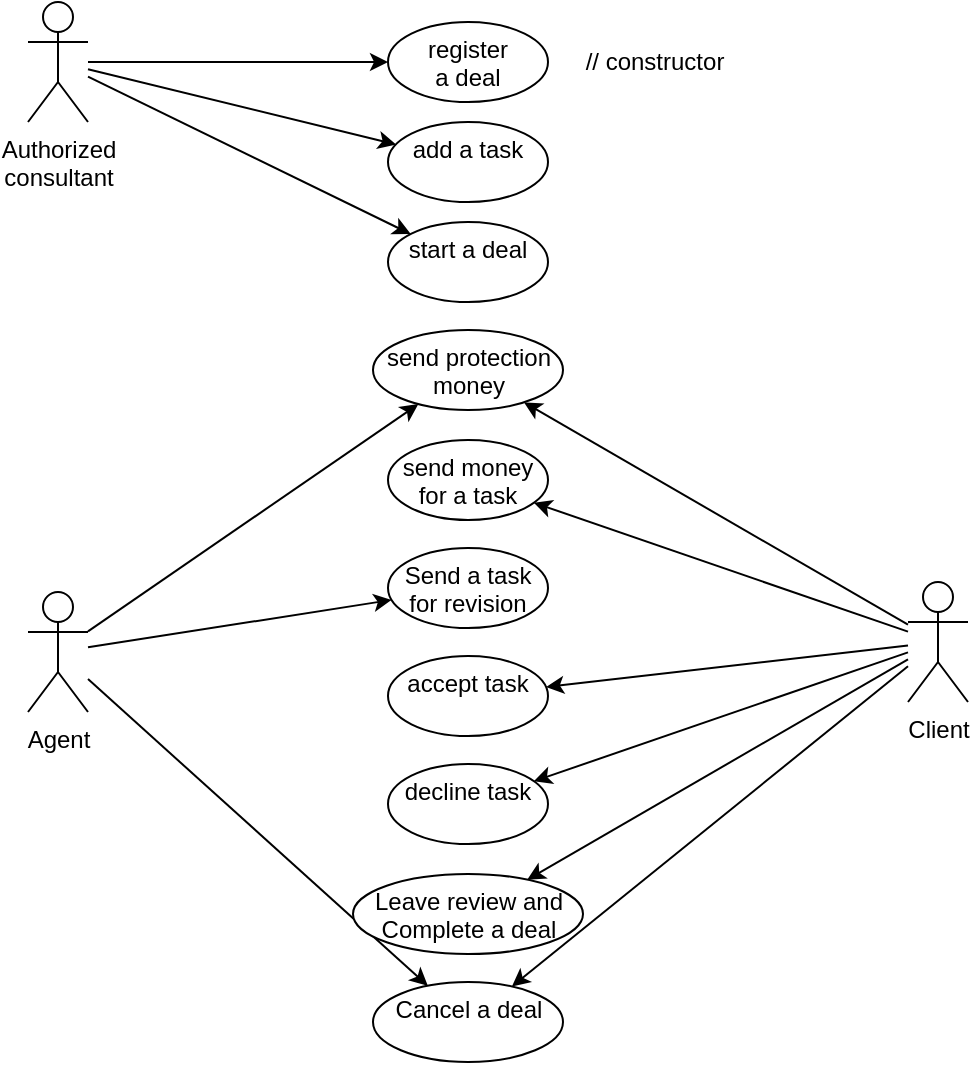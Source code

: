 <mxfile version="16.2.4" type="device" pages="3"><diagram id="fUeLELuWxL1-pu_40GVn" name="Use case diagram"><mxGraphModel dx="2769" dy="563" grid="1" gridSize="10" guides="1" tooltips="1" connect="1" arrows="1" fold="1" page="1" pageScale="1" pageWidth="850" pageHeight="1100" math="0" shadow="0"><root><mxCell id="3XWDGC8pB3pVnivB0Bzq-0"/><mxCell id="3XWDGC8pB3pVnivB0Bzq-1" parent="3XWDGC8pB3pVnivB0Bzq-0"/><mxCell id="3XWDGC8pB3pVnivB0Bzq-2" value="" style="rounded=0;orthogonalLoop=1;jettySize=auto;html=1;" parent="3XWDGC8pB3pVnivB0Bzq-1" source="3XWDGC8pB3pVnivB0Bzq-5" target="3XWDGC8pB3pVnivB0Bzq-6" edge="1"><mxGeometry relative="1" as="geometry"/></mxCell><mxCell id="3XWDGC8pB3pVnivB0Bzq-3" style="rounded=0;orthogonalLoop=1;jettySize=auto;html=1;" parent="3XWDGC8pB3pVnivB0Bzq-1" source="3XWDGC8pB3pVnivB0Bzq-5" target="3XWDGC8pB3pVnivB0Bzq-26" edge="1"><mxGeometry relative="1" as="geometry"/></mxCell><mxCell id="3XWDGC8pB3pVnivB0Bzq-4" style="edgeStyle=none;rounded=0;orthogonalLoop=1;jettySize=auto;html=1;" parent="3XWDGC8pB3pVnivB0Bzq-1" source="3XWDGC8pB3pVnivB0Bzq-5" target="3XWDGC8pB3pVnivB0Bzq-27" edge="1"><mxGeometry relative="1" as="geometry"/></mxCell><mxCell id="3XWDGC8pB3pVnivB0Bzq-5" value="Authorized&lt;br&gt;consultant" style="shape=umlActor;verticalLabelPosition=bottom;verticalAlign=top;html=1;outlineConnect=0;" parent="3XWDGC8pB3pVnivB0Bzq-1" vertex="1"><mxGeometry x="-1530" y="440" width="30" height="60" as="geometry"/></mxCell><mxCell id="3XWDGC8pB3pVnivB0Bzq-6" value="register&lt;br&gt;a deal" style="ellipse;whiteSpace=wrap;html=1;verticalAlign=top;" parent="3XWDGC8pB3pVnivB0Bzq-1" vertex="1"><mxGeometry x="-1350" y="450" width="80" height="40" as="geometry"/></mxCell><mxCell id="3XWDGC8pB3pVnivB0Bzq-7" value="" style="edgeStyle=none;rounded=0;orthogonalLoop=1;jettySize=auto;html=1;" parent="3XWDGC8pB3pVnivB0Bzq-1" source="3XWDGC8pB3pVnivB0Bzq-12" target="3XWDGC8pB3pVnivB0Bzq-19" edge="1"><mxGeometry relative="1" as="geometry"/></mxCell><mxCell id="3XWDGC8pB3pVnivB0Bzq-8" value="" style="edgeStyle=none;rounded=0;orthogonalLoop=1;jettySize=auto;html=1;" parent="3XWDGC8pB3pVnivB0Bzq-1" source="3XWDGC8pB3pVnivB0Bzq-12" target="3XWDGC8pB3pVnivB0Bzq-20" edge="1"><mxGeometry relative="1" as="geometry"/></mxCell><mxCell id="3XWDGC8pB3pVnivB0Bzq-9" style="edgeStyle=none;rounded=0;orthogonalLoop=1;jettySize=auto;html=1;" parent="3XWDGC8pB3pVnivB0Bzq-1" source="3XWDGC8pB3pVnivB0Bzq-12" target="3XWDGC8pB3pVnivB0Bzq-23" edge="1"><mxGeometry relative="1" as="geometry"/></mxCell><mxCell id="3XWDGC8pB3pVnivB0Bzq-10" style="edgeStyle=none;rounded=0;orthogonalLoop=1;jettySize=auto;html=1;" parent="3XWDGC8pB3pVnivB0Bzq-1" source="3XWDGC8pB3pVnivB0Bzq-12" target="3XWDGC8pB3pVnivB0Bzq-24" edge="1"><mxGeometry relative="1" as="geometry"/></mxCell><mxCell id="3XWDGC8pB3pVnivB0Bzq-11" style="edgeStyle=none;rounded=0;orthogonalLoop=1;jettySize=auto;html=1;" parent="3XWDGC8pB3pVnivB0Bzq-1" source="3XWDGC8pB3pVnivB0Bzq-12" target="3XWDGC8pB3pVnivB0Bzq-25" edge="1"><mxGeometry relative="1" as="geometry"/></mxCell><mxCell id="3XWDGC8pB3pVnivB0Bzq-12" value="Client" style="shape=umlActor;verticalLabelPosition=bottom;verticalAlign=top;html=1;outlineConnect=0;" parent="3XWDGC8pB3pVnivB0Bzq-1" vertex="1"><mxGeometry x="-1090" y="730" width="30" height="60" as="geometry"/></mxCell><mxCell id="3XWDGC8pB3pVnivB0Bzq-13" value="" style="edgeStyle=none;rounded=0;orthogonalLoop=1;jettySize=auto;html=1;" parent="3XWDGC8pB3pVnivB0Bzq-1" source="3XWDGC8pB3pVnivB0Bzq-15" target="3XWDGC8pB3pVnivB0Bzq-22" edge="1"><mxGeometry relative="1" as="geometry"/></mxCell><mxCell id="3XWDGC8pB3pVnivB0Bzq-14" style="edgeStyle=none;rounded=0;orthogonalLoop=1;jettySize=auto;html=1;" parent="3XWDGC8pB3pVnivB0Bzq-1" source="3XWDGC8pB3pVnivB0Bzq-15" target="3XWDGC8pB3pVnivB0Bzq-25" edge="1"><mxGeometry relative="1" as="geometry"/></mxCell><mxCell id="3XWDGC8pB3pVnivB0Bzq-15" value="Agent" style="shape=umlActor;verticalLabelPosition=bottom;verticalAlign=top;html=1;outlineConnect=0;" parent="3XWDGC8pB3pVnivB0Bzq-1" vertex="1"><mxGeometry x="-1530" y="735" width="30" height="60" as="geometry"/></mxCell><mxCell id="3XWDGC8pB3pVnivB0Bzq-16" value="" style="rounded=0;orthogonalLoop=1;jettySize=auto;html=1;" parent="3XWDGC8pB3pVnivB0Bzq-1" source="3XWDGC8pB3pVnivB0Bzq-12" target="3XWDGC8pB3pVnivB0Bzq-17" edge="1"><mxGeometry relative="1" as="geometry"><mxPoint x="-1030.0" y="685" as="sourcePoint"/></mxGeometry></mxCell><mxCell id="3XWDGC8pB3pVnivB0Bzq-17" value="send protection money" style="ellipse;whiteSpace=wrap;html=1;verticalAlign=top;" parent="3XWDGC8pB3pVnivB0Bzq-1" vertex="1"><mxGeometry x="-1357.5" y="604" width="95" height="40" as="geometry"/></mxCell><mxCell id="3XWDGC8pB3pVnivB0Bzq-18" value="" style="rounded=0;orthogonalLoop=1;jettySize=auto;html=1;" parent="3XWDGC8pB3pVnivB0Bzq-1" source="3XWDGC8pB3pVnivB0Bzq-15" target="3XWDGC8pB3pVnivB0Bzq-17" edge="1"><mxGeometry relative="1" as="geometry"><mxPoint x="-1480.0" y="660" as="sourcePoint"/></mxGeometry></mxCell><mxCell id="3XWDGC8pB3pVnivB0Bzq-19" value="send money&lt;br&gt;for a task" style="ellipse;whiteSpace=wrap;html=1;verticalAlign=top;" parent="3XWDGC8pB3pVnivB0Bzq-1" vertex="1"><mxGeometry x="-1350" y="659" width="80" height="40" as="geometry"/></mxCell><mxCell id="3XWDGC8pB3pVnivB0Bzq-20" value="accept task" style="ellipse;whiteSpace=wrap;html=1;verticalAlign=top;" parent="3XWDGC8pB3pVnivB0Bzq-1" vertex="1"><mxGeometry x="-1350" y="767" width="80" height="40" as="geometry"/></mxCell><mxCell id="3XWDGC8pB3pVnivB0Bzq-21" style="edgeStyle=none;rounded=0;orthogonalLoop=1;jettySize=auto;html=1;exitX=0.5;exitY=1;exitDx=0;exitDy=0;" parent="3XWDGC8pB3pVnivB0Bzq-1" source="3XWDGC8pB3pVnivB0Bzq-17" target="3XWDGC8pB3pVnivB0Bzq-17" edge="1"><mxGeometry relative="1" as="geometry"/></mxCell><mxCell id="3XWDGC8pB3pVnivB0Bzq-22" value="Send a task&lt;br&gt;for revision" style="ellipse;whiteSpace=wrap;html=1;verticalAlign=top;" parent="3XWDGC8pB3pVnivB0Bzq-1" vertex="1"><mxGeometry x="-1350" y="713" width="80" height="40" as="geometry"/></mxCell><mxCell id="3XWDGC8pB3pVnivB0Bzq-23" value="decline task" style="ellipse;whiteSpace=wrap;html=1;verticalAlign=top;" parent="3XWDGC8pB3pVnivB0Bzq-1" vertex="1"><mxGeometry x="-1350" y="821" width="80" height="40" as="geometry"/></mxCell><mxCell id="3XWDGC8pB3pVnivB0Bzq-24" value="Leave review and&lt;br&gt;Complete a deal" style="ellipse;whiteSpace=wrap;html=1;verticalAlign=top;" parent="3XWDGC8pB3pVnivB0Bzq-1" vertex="1"><mxGeometry x="-1367.5" y="876" width="115" height="40" as="geometry"/></mxCell><mxCell id="3XWDGC8pB3pVnivB0Bzq-25" value="Cancel a deal" style="ellipse;whiteSpace=wrap;html=1;verticalAlign=top;" parent="3XWDGC8pB3pVnivB0Bzq-1" vertex="1"><mxGeometry x="-1357.5" y="930" width="95" height="40" as="geometry"/></mxCell><mxCell id="3XWDGC8pB3pVnivB0Bzq-26" value="add a task" style="ellipse;whiteSpace=wrap;html=1;verticalAlign=top;" parent="3XWDGC8pB3pVnivB0Bzq-1" vertex="1"><mxGeometry x="-1350" y="500" width="80" height="40" as="geometry"/></mxCell><mxCell id="3XWDGC8pB3pVnivB0Bzq-27" value="start a deal" style="ellipse;whiteSpace=wrap;html=1;verticalAlign=top;" parent="3XWDGC8pB3pVnivB0Bzq-1" vertex="1"><mxGeometry x="-1350" y="550" width="80" height="40" as="geometry"/></mxCell><mxCell id="3XWDGC8pB3pVnivB0Bzq-28" value="// constructor" style="text;html=1;align=center;verticalAlign=middle;resizable=0;points=[];autosize=1;strokeColor=none;fillColor=none;" parent="3XWDGC8pB3pVnivB0Bzq-1" vertex="1"><mxGeometry x="-1262.5" y="460" width="90" height="20" as="geometry"/></mxCell></root></mxGraphModel></diagram><diagram id="8MHeecD9x89Jdnc3CcGZ" name="State diagram"><mxGraphModel dx="2992" dy="-419" grid="1" gridSize="10" guides="1" tooltips="1" connect="1" arrows="1" fold="1" page="1" pageScale="1" pageWidth="850" pageHeight="1100" math="0" shadow="0"><root><mxCell id="NemsDvzS5bpd90nQiyw4-0"/><mxCell id="NemsDvzS5bpd90nQiyw4-1" parent="NemsDvzS5bpd90nQiyw4-0"/><mxCell id="NemsDvzS5bpd90nQiyw4-2" value="" style="edgeStyle=none;rounded=0;orthogonalLoop=1;jettySize=auto;html=1;" parent="NemsDvzS5bpd90nQiyw4-1" source="NemsDvzS5bpd90nQiyw4-4" target="NemsDvzS5bpd90nQiyw4-12" edge="1"><mxGeometry relative="1" as="geometry"><mxPoint x="-1237.5" y="1490" as="targetPoint"/></mxGeometry></mxCell><mxCell id="NemsDvzS5bpd90nQiyw4-3" value="[parties are ready]" style="edgeLabel;html=1;align=center;verticalAlign=middle;resizable=0;points=[];" parent="NemsDvzS5bpd90nQiyw4-2" vertex="1" connectable="0"><mxGeometry x="-0.278" y="1" relative="1" as="geometry"><mxPoint as="offset"/></mxGeometry></mxCell><mxCell id="NemsDvzS5bpd90nQiyw4-4" value="accepting protection money from agent" style="ellipse;whiteSpace=wrap;html=1;verticalAlign=top;" parent="NemsDvzS5bpd90nQiyw4-1" vertex="1"><mxGeometry x="-1302.5" y="1410" width="130" height="40" as="geometry"/></mxCell><mxCell id="NemsDvzS5bpd90nQiyw4-6" value="task in progress" style="ellipse;whiteSpace=wrap;html=1;verticalAlign=top;" parent="NemsDvzS5bpd90nQiyw4-1" vertex="1"><mxGeometry x="-1237.5" y="1589" width="130" height="40" as="geometry"/></mxCell><mxCell id="NemsDvzS5bpd90nQiyw4-7" value="[rejected]" style="edgeStyle=orthogonalEdgeStyle;rounded=0;orthogonalLoop=1;jettySize=auto;html=1;curved=1;" parent="NemsDvzS5bpd90nQiyw4-1" source="NemsDvzS5bpd90nQiyw4-9" target="NemsDvzS5bpd90nQiyw4-6" edge="1"><mxGeometry relative="1" as="geometry"><Array as="points"><mxPoint x="-1222.5" y="1650"/><mxPoint x="-1222.5" y="1650"/></Array></mxGeometry></mxCell><mxCell id="NemsDvzS5bpd90nQiyw4-8" value="[last task accepted]" style="edgeStyle=orthogonalEdgeStyle;curved=1;rounded=0;orthogonalLoop=1;jettySize=auto;html=1;startArrow=none;startFill=0;endArrow=classic;endFill=1;exitX=0;exitY=1;exitDx=0;exitDy=0;" parent="NemsDvzS5bpd90nQiyw4-1" source="NemsDvzS5bpd90nQiyw4-9" target="NemsDvzS5bpd90nQiyw4-15" edge="1"><mxGeometry relative="1" as="geometry"><Array as="points"><mxPoint x="-1283" y="1780"/><mxPoint x="-1283" y="1780"/></Array><mxPoint x="-1282.514" y="1769.428" as="sourcePoint"/></mxGeometry></mxCell><mxCell id="NemsDvzS5bpd90nQiyw4-9" value="task evaluation" style="ellipse;whiteSpace=wrap;html=1;verticalAlign=top;" parent="NemsDvzS5bpd90nQiyw4-1" vertex="1"><mxGeometry x="-1302.5" y="1675" width="130" height="40" as="geometry"/></mxCell><mxCell id="NemsDvzS5bpd90nQiyw4-10" value="[done]" style="edgeStyle=orthogonalEdgeStyle;rounded=0;orthogonalLoop=1;jettySize=auto;html=1;curved=1;endArrow=none;endFill=0;startArrow=classic;startFill=1;" parent="NemsDvzS5bpd90nQiyw4-1" source="NemsDvzS5bpd90nQiyw4-9" target="NemsDvzS5bpd90nQiyw4-6" edge="1"><mxGeometry relative="1" as="geometry"><mxPoint x="-1277.5" y="1658.235" as="sourcePoint"/><mxPoint x="-1277.5" y="1619.765" as="targetPoint"/><Array as="points"><mxPoint x="-1182.5" y="1660"/><mxPoint x="-1182.5" y="1660"/></Array></mxGeometry></mxCell><mxCell id="NemsDvzS5bpd90nQiyw4-11" value="[money received]" style="edgeStyle=orthogonalEdgeStyle;curved=1;rounded=0;orthogonalLoop=1;jettySize=auto;html=1;startArrow=none;startFill=0;endArrow=classic;endFill=1;exitX=1;exitY=1;exitDx=0;exitDy=0;entryX=0.354;entryY=0.036;entryDx=0;entryDy=0;entryPerimeter=0;" parent="NemsDvzS5bpd90nQiyw4-1" source="NemsDvzS5bpd90nQiyw4-12" target="NemsDvzS5bpd90nQiyw4-6" edge="1"><mxGeometry relative="1" as="geometry"/></mxCell><mxCell id="NemsDvzS5bpd90nQiyw4-12" value="awaiting task&lt;br&gt;money" style="ellipse;whiteSpace=wrap;html=1;verticalAlign=top;" parent="NemsDvzS5bpd90nQiyw4-1" vertex="1"><mxGeometry x="-1302.5" y="1499" width="130" height="40" as="geometry"/></mxCell><mxCell id="NemsDvzS5bpd90nQiyw4-13" value="[task accepted,&lt;br&gt;more tasks left&lt;br&gt;in todo]" style="edgeStyle=orthogonalEdgeStyle;rounded=0;orthogonalLoop=1;jettySize=auto;html=1;curved=1;" parent="NemsDvzS5bpd90nQiyw4-1" source="NemsDvzS5bpd90nQiyw4-9" target="NemsDvzS5bpd90nQiyw4-12" edge="1"><mxGeometry relative="1" as="geometry"><mxPoint x="-1217.5" y="1654.97" as="sourcePoint"/><mxPoint x="-1217.5" y="1614.432" as="targetPoint"/><Array as="points"><mxPoint x="-1282.5" y="1610"/><mxPoint x="-1282.5" y="1610"/></Array></mxGeometry></mxCell><mxCell id="NemsDvzS5bpd90nQiyw4-14" value="[close the deal]" style="edgeStyle=orthogonalEdgeStyle;curved=1;rounded=0;orthogonalLoop=1;jettySize=auto;html=1;startArrow=none;startFill=0;endArrow=classic;endFill=1;" parent="NemsDvzS5bpd90nQiyw4-1" source="NemsDvzS5bpd90nQiyw4-15" target="NemsDvzS5bpd90nQiyw4-16" edge="1"><mxGeometry relative="1" as="geometry"><Array as="points"><mxPoint x="-1282.5" y="1900"/><mxPoint x="-1282.5" y="1900"/></Array></mxGeometry></mxCell><mxCell id="NemsDvzS5bpd90nQiyw4-15" value="protection money&lt;br&gt;back" style="ellipse;whiteSpace=wrap;html=1;verticalAlign=top;" parent="NemsDvzS5bpd90nQiyw4-1" vertex="1"><mxGeometry x="-1382.5" y="1820" width="130" height="40" as="geometry"/></mxCell><mxCell id="NemsDvzS5bpd90nQiyw4-16" value="reviews and&lt;br&gt;ratings" style="ellipse;whiteSpace=wrap;html=1;verticalAlign=top;" parent="NemsDvzS5bpd90nQiyw4-1" vertex="1"><mxGeometry x="-1302.5" y="1906" width="130" height="40" as="geometry"/></mxCell><mxCell id="NemsDvzS5bpd90nQiyw4-17" value="[close the deal]" style="edgeStyle=orthogonalEdgeStyle;curved=1;rounded=0;orthogonalLoop=1;jettySize=auto;html=1;startArrow=none;startFill=0;endArrow=classic;endFill=1;" parent="NemsDvzS5bpd90nQiyw4-1" source="NemsDvzS5bpd90nQiyw4-18" target="NemsDvzS5bpd90nQiyw4-16" edge="1"><mxGeometry relative="1" as="geometry"><Array as="points"><mxPoint x="-1182.5" y="1900"/><mxPoint x="-1182.5" y="1900"/></Array></mxGeometry></mxCell><mxCell id="NemsDvzS5bpd90nQiyw4-18" value="compensation to&lt;br&gt;another party" style="ellipse;whiteSpace=wrap;html=1;verticalAlign=top;dashed=1;" parent="NemsDvzS5bpd90nQiyw4-1" vertex="1"><mxGeometry x="-1222.5" y="1820" width="130" height="40" as="geometry"/></mxCell><mxCell id="NemsDvzS5bpd90nQiyw4-19" value="[client is ready]" style="edgeStyle=orthogonalEdgeStyle;rounded=0;orthogonalLoop=1;jettySize=auto;html=1;" parent="NemsDvzS5bpd90nQiyw4-1" source="NemsDvzS5bpd90nQiyw4-20" target="NemsDvzS5bpd90nQiyw4-4" edge="1"><mxGeometry relative="1" as="geometry"/></mxCell><mxCell id="NemsDvzS5bpd90nQiyw4-20" value="accepting protection money from client" style="ellipse;whiteSpace=wrap;html=1;verticalAlign=top;" parent="NemsDvzS5bpd90nQiyw4-1" vertex="1"><mxGeometry x="-1302.5" y="1315" width="130" height="40" as="geometry"/></mxCell><mxCell id="NemsDvzS5bpd90nQiyw4-21" value="[tasks are defined]" style="edgeStyle=orthogonalEdgeStyle;rounded=0;orthogonalLoop=1;jettySize=auto;html=1;" parent="NemsDvzS5bpd90nQiyw4-1" source="NemsDvzS5bpd90nQiyw4-22" target="NemsDvzS5bpd90nQiyw4-20" edge="1"><mxGeometry relative="1" as="geometry"/></mxCell><mxCell id="NemsDvzS5bpd90nQiyw4-22" value="initialization" style="ellipse;whiteSpace=wrap;html=1;verticalAlign=top;" parent="NemsDvzS5bpd90nQiyw4-1" vertex="1"><mxGeometry x="-1302.5" y="1220" width="130" height="40" as="geometry"/></mxCell><mxCell id="NemsDvzS5bpd90nQiyw4-23" style="rounded=0;orthogonalLoop=1;jettySize=auto;html=1;endArrow=oval;endFill=0;" parent="NemsDvzS5bpd90nQiyw4-1" source="NemsDvzS5bpd90nQiyw4-24" target="NemsDvzS5bpd90nQiyw4-15" edge="1"><mxGeometry relative="1" as="geometry"/></mxCell><mxCell id="NemsDvzS5bpd90nQiyw4-24" value="Transitional state.&lt;br&gt;Serves as a guard to make sure protection money gets returned only at that state." style="shape=note;whiteSpace=wrap;html=1;backgroundOutline=1;darkOpacity=0.05;dashed=1;size=22;" parent="NemsDvzS5bpd90nQiyw4-1" vertex="1"><mxGeometry x="-1510" y="1730" width="150" height="75" as="geometry"/></mxCell><mxCell id="NemsDvzS5bpd90nQiyw4-25" value="[deal got&lt;br&gt;cancelled]" style="edgeStyle=orthogonalEdgeStyle;rounded=0;orthogonalLoop=1;jettySize=auto;html=1;curved=1;endArrow=none;endFill=0;startArrow=classic;startFill=1;exitX=0.692;exitY=0;exitDx=0;exitDy=0;exitPerimeter=0;" parent="NemsDvzS5bpd90nQiyw4-1" edge="1"><mxGeometry relative="1" as="geometry"><mxPoint x="-1130.54" y="1740" as="sourcePoint"/><mxPoint x="-1130" y="1624.643" as="targetPoint"/><Array as="points"><mxPoint x="-1130" y="1685"/><mxPoint x="-1130" y="1685"/></Array></mxGeometry></mxCell><mxCell id="NemsDvzS5bpd90nQiyw4-26" value="States are not part of contract states, shown for better understanding of contract processes." style="shape=note;whiteSpace=wrap;html=1;backgroundOutline=1;darkOpacity=0.05;dashed=1;size=11;" parent="NemsDvzS5bpd90nQiyw4-1" vertex="1"><mxGeometry x="-1060" y="1760" width="170" height="76" as="geometry"/></mxCell><mxCell id="NemsDvzS5bpd90nQiyw4-27" style="rounded=0;orthogonalLoop=1;jettySize=auto;html=1;endArrow=oval;endFill=0;" parent="NemsDvzS5bpd90nQiyw4-1" source="NemsDvzS5bpd90nQiyw4-26" target="NemsDvzS5bpd90nQiyw4-18" edge="1"><mxGeometry relative="1" as="geometry"><mxPoint x="-842.495" y="1822.15" as="targetPoint"/></mxGeometry></mxCell><mxCell id="c865uGXwwWsrBBgPzBw1-1" style="edgeStyle=orthogonalEdgeStyle;rounded=0;orthogonalLoop=1;jettySize=auto;html=1;" parent="NemsDvzS5bpd90nQiyw4-1" edge="1"><mxGeometry relative="1" as="geometry"><mxPoint x="-1130" y="1778.122" as="sourcePoint"/><mxPoint x="-1130" y="1821.878" as="targetPoint"/><Array as="points"><mxPoint x="-1130" y="1800"/><mxPoint x="-1130" y="1800"/></Array></mxGeometry></mxCell><mxCell id="c865uGXwwWsrBBgPzBw1-0" value="task money back&lt;br&gt;to client" style="ellipse;whiteSpace=wrap;html=1;verticalAlign=top;dashed=1;" parent="NemsDvzS5bpd90nQiyw4-1" vertex="1"><mxGeometry x="-1222.5" y="1740" width="130" height="40" as="geometry"/></mxCell><mxCell id="c865uGXwwWsrBBgPzBw1-4" style="rounded=0;orthogonalLoop=1;jettySize=auto;html=1;endArrow=oval;endFill=0;" parent="NemsDvzS5bpd90nQiyw4-1" source="NemsDvzS5bpd90nQiyw4-26" target="c865uGXwwWsrBBgPzBw1-0" edge="1"><mxGeometry relative="1" as="geometry"><mxPoint x="-1105.63" y="1827.947" as="targetPoint"/><mxPoint x="-1050" y="1814.981" as="sourcePoint"/></mxGeometry></mxCell></root></mxGraphModel></diagram><diagram id="SxDP4GCesVIouMAycx_X" name="sketches"><mxGraphModel dx="3250" dy="817" grid="1" gridSize="10" guides="1" tooltips="1" connect="1" arrows="1" fold="1" page="1" pageScale="1" pageWidth="850" pageHeight="1100" math="0" shadow="0"><root><mxCell id="0"/><mxCell id="1" parent="0"/><mxCell id="bo0W4PZKf8hFMntEWnCn-2" value="Client" style="shape=umlActor;verticalLabelPosition=bottom;verticalAlign=top;html=1;outlineConnect=0;" parent="1" vertex="1"><mxGeometry x="-665" y="570" width="30" height="60" as="geometry"/></mxCell><mxCell id="bo0W4PZKf8hFMntEWnCn-5" value="Agent" style="shape=umlActor;verticalLabelPosition=bottom;verticalAlign=top;html=1;outlineConnect=0;" parent="1" vertex="1"><mxGeometry x="-575" y="570" width="30" height="60" as="geometry"/></mxCell><mxCell id="bo0W4PZKf8hFMntEWnCn-6" value="SmartDeal" style="shape=umlActor;verticalLabelPosition=bottom;verticalAlign=top;html=1;outlineConnect=0;" parent="1" vertex="1"><mxGeometry x="-465" y="570" width="30" height="60" as="geometry"/></mxCell><mxCell id="bo0W4PZKf8hFMntEWnCn-7" value="Task" style="shape=umlActor;verticalLabelPosition=bottom;verticalAlign=top;html=1;outlineConnect=0;" parent="1" vertex="1"><mxGeometry x="-295" y="570" width="30" height="60" as="geometry"/></mxCell><mxCell id="bo0W4PZKf8hFMntEWnCn-8" value="Actions:&lt;br&gt;createDeal&lt;br&gt;acceptDeal&lt;br&gt;addTask&lt;br&gt;deleteTask&lt;br&gt;modifyTask&lt;br&gt;sendDeal&lt;br&gt;cancelDeal" style="text;html=1;align=left;verticalAlign=middle;resizable=0;points=[];autosize=1;strokeColor=none;fillColor=none;" parent="1" vertex="1"><mxGeometry x="-690" y="650" width="80" height="120" as="geometry"/></mxCell><mxCell id="bo0W4PZKf8hFMntEWnCn-9" value="- const name&lt;br&gt;- const description&lt;br&gt;- const criteria&lt;br&gt;- const value&lt;br&gt;- comment" style="text;html=1;align=left;verticalAlign=middle;resizable=0;points=[];autosize=1;strokeColor=none;fillColor=none;" parent="1" vertex="1"><mxGeometry x="-335" y="675" width="110" height="80" as="geometry"/></mxCell><mxCell id="bo0W4PZKf8hFMntEWnCn-10" value="- tasks: Task[]&lt;br&gt;- totalSum: uint / eth&lt;br&gt;- tip: uint&lt;br&gt;- cancellationFee" style="text;html=1;align=left;verticalAlign=middle;resizable=0;points=[];autosize=1;strokeColor=none;fillColor=none;" parent="1" vertex="1"><mxGeometry x="-506.66" y="685" width="120" height="60" as="geometry"/></mxCell><mxCell id="bo0W4PZKf8hFMntEWnCn-13" value="" style="shape=curlyBracket;whiteSpace=wrap;html=1;rounded=1;rotation=90;" parent="1" vertex="1"><mxGeometry x="-375" y="430" width="36.67" height="220" as="geometry"/></mxCell><mxCell id="bo0W4PZKf8hFMntEWnCn-14" value="contracts" style="text;html=1;align=center;verticalAlign=middle;resizable=0;points=[];autosize=1;strokeColor=none;fillColor=none;" parent="1" vertex="1"><mxGeometry x="-386.66" y="490" width="60" height="20" as="geometry"/></mxCell><mxCell id="bo0W4PZKf8hFMntEWnCn-15" value="" style="shape=curlyBracket;whiteSpace=wrap;html=1;rounded=1;rotation=90;" parent="1" vertex="1"><mxGeometry x="-618" y="470" width="36.67" height="140" as="geometry"/></mxCell><mxCell id="bo0W4PZKf8hFMntEWnCn-16" value="actors" style="text;html=1;align=center;verticalAlign=middle;resizable=0;points=[];autosize=1;strokeColor=none;fillColor=none;" parent="1" vertex="1"><mxGeometry x="-624.67" y="490" width="50" height="20" as="geometry"/></mxCell><mxCell id="bo0W4PZKf8hFMntEWnCn-17" value="States:&lt;br&gt;- todo&lt;br&gt;- inProgress&lt;br&gt;- review&lt;br&gt;- reviewFailed&lt;br&gt;- done" style="text;html=1;align=left;verticalAlign=middle;resizable=0;points=[];autosize=1;strokeColor=none;fillColor=none;" parent="1" vertex="1"><mxGeometry x="-326.66" y="775" width="90" height="90" as="geometry"/></mxCell><mxCell id="bo0W4PZKf8hFMntEWnCn-18" value="States:&lt;br&gt;- initial&lt;br&gt;- sent&lt;br&gt;- accepted&lt;br&gt;- cancelled&lt;br&gt;- inProgress&lt;br&gt;- done" style="text;html=1;align=left;verticalAlign=middle;resizable=0;points=[];autosize=1;strokeColor=none;fillColor=none;" parent="1" vertex="1"><mxGeometry x="-505" y="765" width="80" height="100" as="geometry"/></mxCell><mxCell id="bo0W4PZKf8hFMntEWnCn-19" value="Stores value,&lt;br&gt;fulfiller completes&lt;br&gt;when&amp;nbsp;" style="text;html=1;align=left;verticalAlign=middle;resizable=0;points=[];autosize=1;strokeColor=none;fillColor=none;" parent="1" vertex="1"><mxGeometry x="-380" y="875" width="110" height="50" as="geometry"/></mxCell><mxCell id="bo0W4PZKf8hFMntEWnCn-20" value="Can cancel only if&lt;br&gt;none of the tasks are in&lt;br&gt;inProgressState" style="text;html=1;align=left;verticalAlign=middle;resizable=0;points=[];autosize=1;strokeColor=none;fillColor=none;" parent="1" vertex="1"><mxGeometry x="-535" y="875" width="140" height="50" as="geometry"/></mxCell><mxCell id="FTvAU0B3IPrg2YinEKvl-1" value="Actions:&lt;br&gt;evaluateDeal&lt;br&gt;cancelDeal&lt;br&gt;acceptDeal&lt;br&gt;startTask&lt;br&gt;finishTask&lt;br&gt;redoTask" style="text;html=1;align=left;verticalAlign=middle;resizable=0;points=[];autosize=1;strokeColor=none;fillColor=none;" parent="1" vertex="1"><mxGeometry x="-600" y="655" width="90" height="100" as="geometry"/></mxCell><mxCell id="FTvAU0B3IPrg2YinEKvl-2" value="Cancel deal&amp;nbsp;&lt;br&gt;with a reason" style="text;html=1;align=left;verticalAlign=middle;resizable=0;points=[];autosize=1;strokeColor=none;fillColor=none;" parent="1" vertex="1"><mxGeometry x="-610" y="805" width="90" height="30" as="geometry"/></mxCell><mxCell id="FTvAU0B3IPrg2YinEKvl-3" value="Review about requester, fulfiller at the&lt;br&gt;end of the contract.&lt;br&gt;&lt;div&gt;&lt;span&gt;Then get the money&lt;/span&gt;&lt;/div&gt;" style="text;html=1;align=left;verticalAlign=middle;resizable=0;points=[];autosize=1;strokeColor=none;fillColor=none;" parent="1" vertex="1"><mxGeometry x="-565" y="960" width="220" height="50" as="geometry"/></mxCell><mxCell id="jdv-3aoyyLmzg4LpFuXa-3" value="" style="rounded=0;orthogonalLoop=1;jettySize=auto;html=1;" parent="1" source="jdv-3aoyyLmzg4LpFuXa-1" target="jdv-3aoyyLmzg4LpFuXa-2" edge="1"><mxGeometry relative="1" as="geometry"/></mxCell><mxCell id="RKGpSFezAO3Q8viT6Xan-24" style="rounded=0;orthogonalLoop=1;jettySize=auto;html=1;" parent="1" source="jdv-3aoyyLmzg4LpFuXa-1" target="RKGpSFezAO3Q8viT6Xan-23" edge="1"><mxGeometry relative="1" as="geometry"/></mxCell><mxCell id="RKGpSFezAO3Q8viT6Xan-26" style="edgeStyle=none;rounded=0;orthogonalLoop=1;jettySize=auto;html=1;" parent="1" source="jdv-3aoyyLmzg4LpFuXa-1" target="RKGpSFezAO3Q8viT6Xan-25" edge="1"><mxGeometry relative="1" as="geometry"/></mxCell><mxCell id="jdv-3aoyyLmzg4LpFuXa-1" value="Authorized&lt;br&gt;consultant" style="shape=umlActor;verticalLabelPosition=bottom;verticalAlign=top;html=1;outlineConnect=0;" parent="1" vertex="1"><mxGeometry x="-1530" y="440" width="30" height="60" as="geometry"/></mxCell><mxCell id="jdv-3aoyyLmzg4LpFuXa-2" value="register&lt;br&gt;a deal" style="ellipse;whiteSpace=wrap;html=1;verticalAlign=top;" parent="1" vertex="1"><mxGeometry x="-1350" y="450" width="80" height="40" as="geometry"/></mxCell><mxCell id="jdv-3aoyyLmzg4LpFuXa-14" value="" style="edgeStyle=none;rounded=0;orthogonalLoop=1;jettySize=auto;html=1;" parent="1" source="jdv-3aoyyLmzg4LpFuXa-4" target="jdv-3aoyyLmzg4LpFuXa-13" edge="1"><mxGeometry relative="1" as="geometry"/></mxCell><mxCell id="jdv-3aoyyLmzg4LpFuXa-20" value="" style="edgeStyle=none;rounded=0;orthogonalLoop=1;jettySize=auto;html=1;" parent="1" source="jdv-3aoyyLmzg4LpFuXa-4" target="jdv-3aoyyLmzg4LpFuXa-19" edge="1"><mxGeometry relative="1" as="geometry"/></mxCell><mxCell id="jdv-3aoyyLmzg4LpFuXa-25" style="edgeStyle=none;rounded=0;orthogonalLoop=1;jettySize=auto;html=1;" parent="1" source="jdv-3aoyyLmzg4LpFuXa-4" target="jdv-3aoyyLmzg4LpFuXa-24" edge="1"><mxGeometry relative="1" as="geometry"/></mxCell><mxCell id="jdv-3aoyyLmzg4LpFuXa-27" style="edgeStyle=none;rounded=0;orthogonalLoop=1;jettySize=auto;html=1;" parent="1" source="jdv-3aoyyLmzg4LpFuXa-4" target="jdv-3aoyyLmzg4LpFuXa-26" edge="1"><mxGeometry relative="1" as="geometry"/></mxCell><mxCell id="jdv-3aoyyLmzg4LpFuXa-29" style="edgeStyle=none;rounded=0;orthogonalLoop=1;jettySize=auto;html=1;" parent="1" source="jdv-3aoyyLmzg4LpFuXa-4" target="jdv-3aoyyLmzg4LpFuXa-28" edge="1"><mxGeometry relative="1" as="geometry"/></mxCell><mxCell id="jdv-3aoyyLmzg4LpFuXa-4" value="Client" style="shape=umlActor;verticalLabelPosition=bottom;verticalAlign=top;html=1;outlineConnect=0;" parent="1" vertex="1"><mxGeometry x="-1090" y="730" width="30" height="60" as="geometry"/></mxCell><mxCell id="jdv-3aoyyLmzg4LpFuXa-23" value="" style="edgeStyle=none;rounded=0;orthogonalLoop=1;jettySize=auto;html=1;" parent="1" source="jdv-3aoyyLmzg4LpFuXa-5" target="jdv-3aoyyLmzg4LpFuXa-22" edge="1"><mxGeometry relative="1" as="geometry"/></mxCell><mxCell id="jdv-3aoyyLmzg4LpFuXa-31" style="edgeStyle=none;rounded=0;orthogonalLoop=1;jettySize=auto;html=1;" parent="1" source="jdv-3aoyyLmzg4LpFuXa-5" target="jdv-3aoyyLmzg4LpFuXa-28" edge="1"><mxGeometry relative="1" as="geometry"/></mxCell><mxCell id="jdv-3aoyyLmzg4LpFuXa-5" value="Agent" style="shape=umlActor;verticalLabelPosition=bottom;verticalAlign=top;html=1;outlineConnect=0;" parent="1" vertex="1"><mxGeometry x="-1530" y="735" width="30" height="60" as="geometry"/></mxCell><mxCell id="jdv-3aoyyLmzg4LpFuXa-7" value="" style="rounded=0;orthogonalLoop=1;jettySize=auto;html=1;" parent="1" source="jdv-3aoyyLmzg4LpFuXa-4" target="jdv-3aoyyLmzg4LpFuXa-11" edge="1"><mxGeometry relative="1" as="geometry"><mxPoint x="-1030.0" y="685" as="sourcePoint"/></mxGeometry></mxCell><mxCell id="jdv-3aoyyLmzg4LpFuXa-11" value="send protection money" style="ellipse;whiteSpace=wrap;html=1;verticalAlign=top;" parent="1" vertex="1"><mxGeometry x="-1357.5" y="604" width="95" height="40" as="geometry"/></mxCell><mxCell id="jdv-3aoyyLmzg4LpFuXa-12" value="" style="rounded=0;orthogonalLoop=1;jettySize=auto;html=1;" parent="1" source="jdv-3aoyyLmzg4LpFuXa-5" target="jdv-3aoyyLmzg4LpFuXa-11" edge="1"><mxGeometry relative="1" as="geometry"><mxPoint x="-1480.0" y="660" as="sourcePoint"/></mxGeometry></mxCell><mxCell id="jdv-3aoyyLmzg4LpFuXa-13" value="send money&lt;br&gt;for a task" style="ellipse;whiteSpace=wrap;html=1;verticalAlign=top;" parent="1" vertex="1"><mxGeometry x="-1350" y="659" width="80" height="40" as="geometry"/></mxCell><mxCell id="jdv-3aoyyLmzg4LpFuXa-19" value="accept task" style="ellipse;whiteSpace=wrap;html=1;verticalAlign=top;" parent="1" vertex="1"><mxGeometry x="-1350" y="767" width="80" height="40" as="geometry"/></mxCell><mxCell id="jdv-3aoyyLmzg4LpFuXa-21" style="edgeStyle=none;rounded=0;orthogonalLoop=1;jettySize=auto;html=1;exitX=0.5;exitY=1;exitDx=0;exitDy=0;" parent="1" source="jdv-3aoyyLmzg4LpFuXa-11" target="jdv-3aoyyLmzg4LpFuXa-11" edge="1"><mxGeometry relative="1" as="geometry"/></mxCell><mxCell id="jdv-3aoyyLmzg4LpFuXa-22" value="Send a task&lt;br&gt;for revision" style="ellipse;whiteSpace=wrap;html=1;verticalAlign=top;" parent="1" vertex="1"><mxGeometry x="-1350" y="713" width="80" height="40" as="geometry"/></mxCell><mxCell id="jdv-3aoyyLmzg4LpFuXa-24" value="decline task" style="ellipse;whiteSpace=wrap;html=1;verticalAlign=top;" parent="1" vertex="1"><mxGeometry x="-1350" y="821" width="80" height="40" as="geometry"/></mxCell><mxCell id="jdv-3aoyyLmzg4LpFuXa-26" value="Leave review and&lt;br&gt;Complete a deal" style="ellipse;whiteSpace=wrap;html=1;verticalAlign=top;" parent="1" vertex="1"><mxGeometry x="-1367.5" y="876" width="115" height="40" as="geometry"/></mxCell><mxCell id="jdv-3aoyyLmzg4LpFuXa-28" value="Cancel a deal" style="ellipse;whiteSpace=wrap;html=1;verticalAlign=top;" parent="1" vertex="1"><mxGeometry x="-1357.5" y="930" width="95" height="40" as="geometry"/></mxCell><mxCell id="jdv-3aoyyLmzg4LpFuXa-38" style="edgeStyle=none;rounded=0;orthogonalLoop=1;jettySize=auto;html=1;" parent="1" source="jdv-3aoyyLmzg4LpFuXa-33" target="jdv-3aoyyLmzg4LpFuXa-43" edge="1"><mxGeometry relative="1" as="geometry"><mxPoint x="-1525" y="1320" as="targetPoint"/></mxGeometry></mxCell><mxCell id="jdv-3aoyyLmzg4LpFuXa-48" value="[ready for the first task]" style="edgeLabel;html=1;align=center;verticalAlign=middle;resizable=0;points=[];" parent="jdv-3aoyyLmzg4LpFuXa-38" vertex="1" connectable="0"><mxGeometry x="-0.278" y="1" relative="1" as="geometry"><mxPoint as="offset"/></mxGeometry></mxCell><mxCell id="jdv-3aoyyLmzg4LpFuXa-33" value="accepting protection money" style="ellipse;whiteSpace=wrap;html=1;verticalAlign=top;" parent="1" vertex="1"><mxGeometry x="-1590" y="1250" width="130" height="40" as="geometry"/></mxCell><mxCell id="jdv-3aoyyLmzg4LpFuXa-34" value="Status of the deal" style="text;html=1;align=center;verticalAlign=middle;resizable=0;points=[];autosize=1;strokeColor=none;fillColor=none;" parent="1" vertex="1"><mxGeometry x="-1580" y="1190" width="110" height="20" as="geometry"/></mxCell><mxCell id="jdv-3aoyyLmzg4LpFuXa-35" value="task in progress" style="ellipse;whiteSpace=wrap;html=1;verticalAlign=top;" parent="1" vertex="1"><mxGeometry x="-1525" y="1419" width="130" height="40" as="geometry"/></mxCell><mxCell id="jdv-3aoyyLmzg4LpFuXa-41" value="[rejected]" style="edgeStyle=orthogonalEdgeStyle;rounded=0;orthogonalLoop=1;jettySize=auto;html=1;curved=1;" parent="1" source="jdv-3aoyyLmzg4LpFuXa-36" target="jdv-3aoyyLmzg4LpFuXa-35" edge="1"><mxGeometry relative="1" as="geometry"><Array as="points"><mxPoint x="-1510" y="1480"/><mxPoint x="-1510" y="1480"/></Array></mxGeometry></mxCell><mxCell id="jdv-3aoyyLmzg4LpFuXa-50" value="[last task]" style="edgeStyle=orthogonalEdgeStyle;curved=1;rounded=0;orthogonalLoop=1;jettySize=auto;html=1;startArrow=none;startFill=0;endArrow=classic;endFill=1;" parent="1" source="jdv-3aoyyLmzg4LpFuXa-36" target="jdv-3aoyyLmzg4LpFuXa-49" edge="1"><mxGeometry relative="1" as="geometry"><Array as="points"><mxPoint x="-1570" y="1550"/><mxPoint x="-1570" y="1550"/></Array></mxGeometry></mxCell><mxCell id="jdv-3aoyyLmzg4LpFuXa-66" value="[accepted + deal&lt;br&gt;cancellation]" style="edgeStyle=orthogonalEdgeStyle;curved=1;rounded=0;orthogonalLoop=1;jettySize=auto;html=1;startArrow=none;startFill=0;endArrow=classic;endFill=1;" parent="1" source="jdv-3aoyyLmzg4LpFuXa-36" target="jdv-3aoyyLmzg4LpFuXa-60" edge="1"><mxGeometry relative="1" as="geometry"><Array as="points"><mxPoint x="-1470" y="1580"/><mxPoint x="-1470" y="1580"/></Array></mxGeometry></mxCell><mxCell id="jdv-3aoyyLmzg4LpFuXa-36" value="task evaluation" style="ellipse;whiteSpace=wrap;html=1;verticalAlign=top;" parent="1" vertex="1"><mxGeometry x="-1590" y="1505" width="130" height="40" as="geometry"/></mxCell><mxCell id="jdv-3aoyyLmzg4LpFuXa-42" value="[done]" style="edgeStyle=orthogonalEdgeStyle;rounded=0;orthogonalLoop=1;jettySize=auto;html=1;curved=1;endArrow=none;endFill=0;startArrow=classic;startFill=1;" parent="1" source="jdv-3aoyyLmzg4LpFuXa-36" target="jdv-3aoyyLmzg4LpFuXa-35" edge="1"><mxGeometry relative="1" as="geometry"><mxPoint x="-1565" y="1488.235" as="sourcePoint"/><mxPoint x="-1565" y="1449.765" as="targetPoint"/><Array as="points"><mxPoint x="-1470" y="1490"/><mxPoint x="-1470" y="1490"/></Array></mxGeometry></mxCell><mxCell id="jdv-3aoyyLmzg4LpFuXa-46" value="[money received]" style="edgeStyle=orthogonalEdgeStyle;curved=1;rounded=0;orthogonalLoop=1;jettySize=auto;html=1;startArrow=none;startFill=0;endArrow=classic;endFill=1;exitX=1;exitY=1;exitDx=0;exitDy=0;entryX=0.354;entryY=0.036;entryDx=0;entryDy=0;entryPerimeter=0;" parent="1" source="jdv-3aoyyLmzg4LpFuXa-43" target="jdv-3aoyyLmzg4LpFuXa-35" edge="1"><mxGeometry relative="1" as="geometry"/></mxCell><mxCell id="jdv-3aoyyLmzg4LpFuXa-43" value="awaiting task&lt;br&gt;money" style="ellipse;whiteSpace=wrap;html=1;verticalAlign=top;" parent="1" vertex="1"><mxGeometry x="-1590" y="1329" width="130" height="40" as="geometry"/></mxCell><mxCell id="jdv-3aoyyLmzg4LpFuXa-47" value="[accepted]" style="edgeStyle=orthogonalEdgeStyle;rounded=0;orthogonalLoop=1;jettySize=auto;html=1;curved=1;" parent="1" source="jdv-3aoyyLmzg4LpFuXa-36" target="jdv-3aoyyLmzg4LpFuXa-43" edge="1"><mxGeometry relative="1" as="geometry"><mxPoint x="-1505" y="1484.97" as="sourcePoint"/><mxPoint x="-1505" y="1444.432" as="targetPoint"/><Array as="points"><mxPoint x="-1565" y="1420"/><mxPoint x="-1565" y="1420"/></Array></mxGeometry></mxCell><mxCell id="jdv-3aoyyLmzg4LpFuXa-58" value="[close the deal]" style="edgeStyle=orthogonalEdgeStyle;curved=1;rounded=0;orthogonalLoop=1;jettySize=auto;html=1;startArrow=none;startFill=0;endArrow=classic;endFill=1;" parent="1" source="jdv-3aoyyLmzg4LpFuXa-49" target="jdv-3aoyyLmzg4LpFuXa-57" edge="1"><mxGeometry relative="1" as="geometry"><Array as="points"><mxPoint x="-1570" y="1670"/><mxPoint x="-1570" y="1670"/></Array></mxGeometry></mxCell><mxCell id="jdv-3aoyyLmzg4LpFuXa-49" value="protection money&lt;br&gt;back" style="ellipse;whiteSpace=wrap;html=1;verticalAlign=top;" parent="1" vertex="1"><mxGeometry x="-1670" y="1590" width="130" height="40" as="geometry"/></mxCell><mxCell id="jdv-3aoyyLmzg4LpFuXa-57" value="reviews and&lt;br&gt;ratings" style="ellipse;whiteSpace=wrap;html=1;verticalAlign=top;" parent="1" vertex="1"><mxGeometry x="-1590" y="1676" width="130" height="40" as="geometry"/></mxCell><mxCell id="jdv-3aoyyLmzg4LpFuXa-62" value="[close the deal]" style="edgeStyle=orthogonalEdgeStyle;curved=1;rounded=0;orthogonalLoop=1;jettySize=auto;html=1;startArrow=none;startFill=0;endArrow=classic;endFill=1;" parent="1" source="jdv-3aoyyLmzg4LpFuXa-60" target="jdv-3aoyyLmzg4LpFuXa-57" edge="1"><mxGeometry relative="1" as="geometry"><Array as="points"><mxPoint x="-1470" y="1670"/><mxPoint x="-1470" y="1670"/></Array></mxGeometry></mxCell><mxCell id="jdv-3aoyyLmzg4LpFuXa-60" value="money to&lt;br&gt;another party" style="ellipse;whiteSpace=wrap;html=1;verticalAlign=top;" parent="1" vertex="1"><mxGeometry x="-1510" y="1590" width="130" height="40" as="geometry"/></mxCell><mxCell id="RKGpSFezAO3Q8viT6Xan-1" value="" style="edgeStyle=none;rounded=0;orthogonalLoop=1;jettySize=auto;html=1;" parent="1" source="RKGpSFezAO3Q8viT6Xan-3" target="RKGpSFezAO3Q8viT6Xan-12" edge="1"><mxGeometry relative="1" as="geometry"><mxPoint x="-1002.5" y="1530" as="targetPoint"/></mxGeometry></mxCell><mxCell id="RKGpSFezAO3Q8viT6Xan-2" value="[parties are ready]" style="edgeLabel;html=1;align=center;verticalAlign=middle;resizable=0;points=[];" parent="RKGpSFezAO3Q8viT6Xan-1" vertex="1" connectable="0"><mxGeometry x="-0.278" y="1" relative="1" as="geometry"><mxPoint as="offset"/></mxGeometry></mxCell><mxCell id="RKGpSFezAO3Q8viT6Xan-3" value="accepting protection money from agent" style="ellipse;whiteSpace=wrap;html=1;verticalAlign=top;" parent="1" vertex="1"><mxGeometry x="-1067.5" y="1450" width="130" height="40" as="geometry"/></mxCell><mxCell id="RKGpSFezAO3Q8viT6Xan-4" value="States" style="text;html=1;align=center;verticalAlign=middle;resizable=0;points=[];autosize=1;strokeColor=none;fillColor=none;" parent="1" vertex="1"><mxGeometry x="-1027.5" y="1190" width="50" height="20" as="geometry"/></mxCell><mxCell id="RKGpSFezAO3Q8viT6Xan-5" value="task in progress" style="ellipse;whiteSpace=wrap;html=1;verticalAlign=top;" parent="1" vertex="1"><mxGeometry x="-1002.5" y="1629" width="130" height="40" as="geometry"/></mxCell><mxCell id="RKGpSFezAO3Q8viT6Xan-6" value="[rejected]" style="edgeStyle=orthogonalEdgeStyle;rounded=0;orthogonalLoop=1;jettySize=auto;html=1;curved=1;" parent="1" source="RKGpSFezAO3Q8viT6Xan-9" target="RKGpSFezAO3Q8viT6Xan-5" edge="1"><mxGeometry relative="1" as="geometry"><Array as="points"><mxPoint x="-987.5" y="1690"/><mxPoint x="-987.5" y="1690"/></Array></mxGeometry></mxCell><mxCell id="RKGpSFezAO3Q8viT6Xan-7" value="[last task accepted]" style="edgeStyle=orthogonalEdgeStyle;curved=1;rounded=0;orthogonalLoop=1;jettySize=auto;html=1;startArrow=none;startFill=0;endArrow=classic;endFill=1;" parent="1" source="RKGpSFezAO3Q8viT6Xan-9" target="RKGpSFezAO3Q8viT6Xan-15" edge="1"><mxGeometry relative="1" as="geometry"><Array as="points"><mxPoint x="-1047.5" y="1760"/><mxPoint x="-1047.5" y="1760"/></Array></mxGeometry></mxCell><mxCell id="RKGpSFezAO3Q8viT6Xan-9" value="task evaluation" style="ellipse;whiteSpace=wrap;html=1;verticalAlign=top;" parent="1" vertex="1"><mxGeometry x="-1067.5" y="1715" width="130" height="40" as="geometry"/></mxCell><mxCell id="RKGpSFezAO3Q8viT6Xan-10" value="[done]" style="edgeStyle=orthogonalEdgeStyle;rounded=0;orthogonalLoop=1;jettySize=auto;html=1;curved=1;endArrow=none;endFill=0;startArrow=classic;startFill=1;" parent="1" source="RKGpSFezAO3Q8viT6Xan-9" target="RKGpSFezAO3Q8viT6Xan-5" edge="1"><mxGeometry relative="1" as="geometry"><mxPoint x="-1042.5" y="1698.235" as="sourcePoint"/><mxPoint x="-1042.5" y="1659.765" as="targetPoint"/><Array as="points"><mxPoint x="-947.5" y="1700"/><mxPoint x="-947.5" y="1700"/></Array></mxGeometry></mxCell><mxCell id="RKGpSFezAO3Q8viT6Xan-11" value="[money received]" style="edgeStyle=orthogonalEdgeStyle;curved=1;rounded=0;orthogonalLoop=1;jettySize=auto;html=1;startArrow=none;startFill=0;endArrow=classic;endFill=1;exitX=1;exitY=1;exitDx=0;exitDy=0;entryX=0.354;entryY=0.036;entryDx=0;entryDy=0;entryPerimeter=0;" parent="1" source="RKGpSFezAO3Q8viT6Xan-12" target="RKGpSFezAO3Q8viT6Xan-5" edge="1"><mxGeometry relative="1" as="geometry"/></mxCell><mxCell id="RKGpSFezAO3Q8viT6Xan-12" value="awaiting task&lt;br&gt;money" style="ellipse;whiteSpace=wrap;html=1;verticalAlign=top;" parent="1" vertex="1"><mxGeometry x="-1067.5" y="1539" width="130" height="40" as="geometry"/></mxCell><mxCell id="RKGpSFezAO3Q8viT6Xan-13" value="[task accepted,&lt;br&gt;more tasks left&lt;br&gt;in todo]" style="edgeStyle=orthogonalEdgeStyle;rounded=0;orthogonalLoop=1;jettySize=auto;html=1;curved=1;" parent="1" source="RKGpSFezAO3Q8viT6Xan-9" target="RKGpSFezAO3Q8viT6Xan-12" edge="1"><mxGeometry relative="1" as="geometry"><mxPoint x="-982.5" y="1694.97" as="sourcePoint"/><mxPoint x="-982.5" y="1654.432" as="targetPoint"/><Array as="points"><mxPoint x="-1047.5" y="1650"/><mxPoint x="-1047.5" y="1650"/></Array></mxGeometry></mxCell><mxCell id="RKGpSFezAO3Q8viT6Xan-14" value="[close the deal]" style="edgeStyle=orthogonalEdgeStyle;curved=1;rounded=0;orthogonalLoop=1;jettySize=auto;html=1;startArrow=none;startFill=0;endArrow=classic;endFill=1;" parent="1" source="RKGpSFezAO3Q8viT6Xan-15" target="RKGpSFezAO3Q8viT6Xan-16" edge="1"><mxGeometry relative="1" as="geometry"><Array as="points"><mxPoint x="-1047.5" y="1880"/><mxPoint x="-1047.5" y="1880"/></Array></mxGeometry></mxCell><mxCell id="RKGpSFezAO3Q8viT6Xan-15" value="protection money&lt;br&gt;back" style="ellipse;whiteSpace=wrap;html=1;verticalAlign=top;" parent="1" vertex="1"><mxGeometry x="-1147.5" y="1800" width="130" height="40" as="geometry"/></mxCell><mxCell id="RKGpSFezAO3Q8viT6Xan-16" value="reviews and&lt;br&gt;ratings" style="ellipse;whiteSpace=wrap;html=1;verticalAlign=top;" parent="1" vertex="1"><mxGeometry x="-1067.5" y="1886" width="130" height="40" as="geometry"/></mxCell><mxCell id="RKGpSFezAO3Q8viT6Xan-17" value="[close the deal]" style="edgeStyle=orthogonalEdgeStyle;curved=1;rounded=0;orthogonalLoop=1;jettySize=auto;html=1;startArrow=none;startFill=0;endArrow=classic;endFill=1;" parent="1" source="RKGpSFezAO3Q8viT6Xan-18" target="RKGpSFezAO3Q8viT6Xan-16" edge="1"><mxGeometry relative="1" as="geometry"><Array as="points"><mxPoint x="-947.5" y="1880"/><mxPoint x="-947.5" y="1880"/></Array></mxGeometry></mxCell><mxCell id="RKGpSFezAO3Q8viT6Xan-18" value="money to&lt;br&gt;another party" style="ellipse;whiteSpace=wrap;html=1;verticalAlign=top;dashed=1;" parent="1" vertex="1"><mxGeometry x="-987.5" y="1800" width="130" height="40" as="geometry"/></mxCell><mxCell id="RKGpSFezAO3Q8viT6Xan-20" value="[client is ready]" style="edgeStyle=orthogonalEdgeStyle;rounded=0;orthogonalLoop=1;jettySize=auto;html=1;" parent="1" source="RKGpSFezAO3Q8viT6Xan-19" target="RKGpSFezAO3Q8viT6Xan-3" edge="1"><mxGeometry relative="1" as="geometry"/></mxCell><mxCell id="RKGpSFezAO3Q8viT6Xan-19" value="accepting protection money from client" style="ellipse;whiteSpace=wrap;html=1;verticalAlign=top;" parent="1" vertex="1"><mxGeometry x="-1067.5" y="1355" width="130" height="40" as="geometry"/></mxCell><mxCell id="RKGpSFezAO3Q8viT6Xan-22" value="[tasks are defined]" style="edgeStyle=orthogonalEdgeStyle;rounded=0;orthogonalLoop=1;jettySize=auto;html=1;" parent="1" source="RKGpSFezAO3Q8viT6Xan-21" target="RKGpSFezAO3Q8viT6Xan-19" edge="1"><mxGeometry relative="1" as="geometry"/></mxCell><mxCell id="RKGpSFezAO3Q8viT6Xan-21" value="initialization" style="ellipse;whiteSpace=wrap;html=1;verticalAlign=top;" parent="1" vertex="1"><mxGeometry x="-1067.5" y="1260" width="130" height="40" as="geometry"/></mxCell><mxCell id="RKGpSFezAO3Q8viT6Xan-23" value="add a task" style="ellipse;whiteSpace=wrap;html=1;verticalAlign=top;" parent="1" vertex="1"><mxGeometry x="-1350" y="500" width="80" height="40" as="geometry"/></mxCell><mxCell id="RKGpSFezAO3Q8viT6Xan-25" value="start a deal" style="ellipse;whiteSpace=wrap;html=1;verticalAlign=top;" parent="1" vertex="1"><mxGeometry x="-1350" y="550" width="80" height="40" as="geometry"/></mxCell><mxCell id="RKGpSFezAO3Q8viT6Xan-27" value="// constructor" style="text;html=1;align=center;verticalAlign=middle;resizable=0;points=[];autosize=1;strokeColor=none;fillColor=none;" parent="1" vertex="1"><mxGeometry x="-1262.5" y="460" width="90" height="20" as="geometry"/></mxCell><mxCell id="-2cfR86qf0EuIJPmO9fN-5" style="rounded=0;orthogonalLoop=1;jettySize=auto;html=1;endArrow=oval;endFill=0;" parent="1" source="-2cfR86qf0EuIJPmO9fN-4" target="RKGpSFezAO3Q8viT6Xan-15" edge="1"><mxGeometry relative="1" as="geometry"/></mxCell><mxCell id="-2cfR86qf0EuIJPmO9fN-4" value="Transitional state.&lt;br&gt;Serves as a guard to make sure protection money get returned only at that state." style="shape=note;whiteSpace=wrap;html=1;backgroundOutline=1;darkOpacity=0.05;dashed=1;size=22;" parent="1" vertex="1"><mxGeometry x="-1275" y="1710" width="150" height="75" as="geometry"/></mxCell><mxCell id="-2cfR86qf0EuIJPmO9fN-7" value="[deal got&lt;br&gt;cancelled]" style="edgeStyle=orthogonalEdgeStyle;rounded=0;orthogonalLoop=1;jettySize=auto;html=1;curved=1;endArrow=none;endFill=0;startArrow=classic;startFill=1;" parent="1" source="RKGpSFezAO3Q8viT6Xan-18" target="RKGpSFezAO3Q8viT6Xan-5" edge="1"><mxGeometry relative="1" as="geometry"><mxPoint x="-947.5" y="1724.341" as="sourcePoint"/><mxPoint x="-947.5" y="1668.762" as="targetPoint"/><Array as="points"><mxPoint x="-897.5" y="1730"/><mxPoint x="-897.5" y="1730"/></Array></mxGeometry></mxCell><mxCell id="-2cfR86qf0EuIJPmO9fN-8" value="Virtual state - is not included inside contract states. Shown for better understanding of contract processes." style="shape=note;whiteSpace=wrap;html=1;backgroundOutline=1;darkOpacity=0.05;dashed=1;size=22;" parent="1" vertex="1"><mxGeometry x="-827.5" y="1716" width="150" height="75" as="geometry"/></mxCell><mxCell id="-2cfR86qf0EuIJPmO9fN-9" style="rounded=0;orthogonalLoop=1;jettySize=auto;html=1;endArrow=oval;endFill=0;" parent="1" source="-2cfR86qf0EuIJPmO9fN-8" target="RKGpSFezAO3Q8viT6Xan-18" edge="1"><mxGeometry relative="1" as="geometry"><mxPoint x="-607.495" y="1802.15" as="targetPoint"/></mxGeometry></mxCell></root></mxGraphModel></diagram></mxfile>